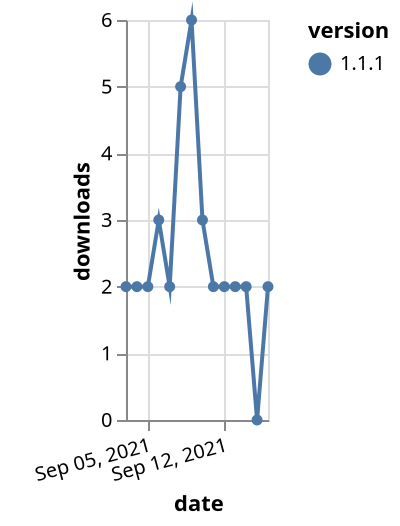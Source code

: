 {"$schema": "https://vega.github.io/schema/vega-lite/v5.json", "description": "A simple bar chart with embedded data.", "data": {"values": [{"date": "2021-09-03", "total": 3442, "delta": 2, "version": "1.1.1"}, {"date": "2021-09-04", "total": 3444, "delta": 2, "version": "1.1.1"}, {"date": "2021-09-05", "total": 3446, "delta": 2, "version": "1.1.1"}, {"date": "2021-09-06", "total": 3449, "delta": 3, "version": "1.1.1"}, {"date": "2021-09-07", "total": 3451, "delta": 2, "version": "1.1.1"}, {"date": "2021-09-08", "total": 3456, "delta": 5, "version": "1.1.1"}, {"date": "2021-09-09", "total": 3462, "delta": 6, "version": "1.1.1"}, {"date": "2021-09-10", "total": 3465, "delta": 3, "version": "1.1.1"}, {"date": "2021-09-11", "total": 3467, "delta": 2, "version": "1.1.1"}, {"date": "2021-09-12", "total": 3469, "delta": 2, "version": "1.1.1"}, {"date": "2021-09-13", "total": 3471, "delta": 2, "version": "1.1.1"}, {"date": "2021-09-14", "total": 3473, "delta": 2, "version": "1.1.1"}, {"date": "2021-09-15", "total": 3473, "delta": 0, "version": "1.1.1"}, {"date": "2021-09-16", "total": 3475, "delta": 2, "version": "1.1.1"}]}, "width": "container", "mark": {"type": "line", "point": {"filled": true}}, "encoding": {"x": {"field": "date", "type": "temporal", "timeUnit": "yearmonthdate", "title": "date", "axis": {"labelAngle": -15}}, "y": {"field": "delta", "type": "quantitative", "title": "downloads"}, "color": {"field": "version", "type": "nominal"}, "tooltip": {"field": "delta"}}}